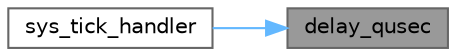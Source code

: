 digraph "delay_qusec"
{
 // LATEX_PDF_SIZE
  bgcolor="transparent";
  edge [fontname=Helvetica,fontsize=10,labelfontname=Helvetica,labelfontsize=10];
  node [fontname=Helvetica,fontsize=10,shape=box,height=0.2,width=0.4];
  rankdir="RL";
  Node1 [label="delay_qusec",height=0.2,width=0.4,color="gray40", fillcolor="grey60", style="filled", fontcolor="black",tooltip="Inserts a delay with a resolution of a quarter microsecond and call the desired function."];
  Node1 -> Node2 [dir="back",color="steelblue1",style="solid"];
  Node2 [label="sys_tick_handler",height=0.2,width=0.4,color="grey40", fillcolor="white", style="filled",URL="$sys__timer_8cpp.html#afdd94f850b193691f1bfc60c724b542a",tooltip=" "];
}
